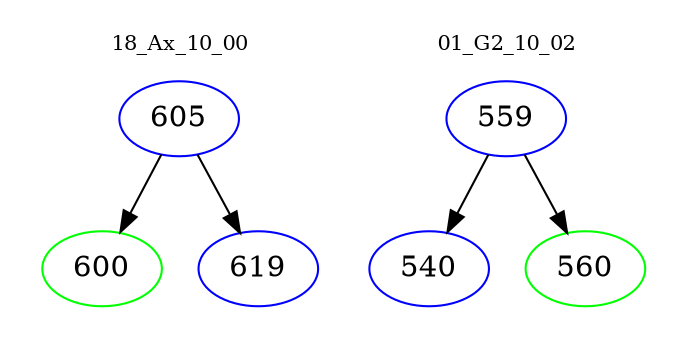 digraph{
subgraph cluster_0 {
color = white
label = "18_Ax_10_00";
fontsize=10;
T0_605 [label="605", color="blue"]
T0_605 -> T0_600 [color="black"]
T0_600 [label="600", color="green"]
T0_605 -> T0_619 [color="black"]
T0_619 [label="619", color="blue"]
}
subgraph cluster_1 {
color = white
label = "01_G2_10_02";
fontsize=10;
T1_559 [label="559", color="blue"]
T1_559 -> T1_540 [color="black"]
T1_540 [label="540", color="blue"]
T1_559 -> T1_560 [color="black"]
T1_560 [label="560", color="green"]
}
}
